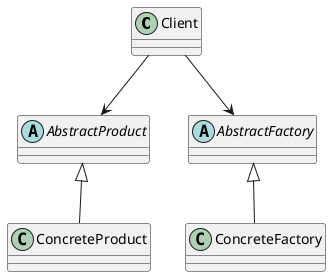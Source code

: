 @startuml

class Client
abstract class AbstractFactory
abstract class AbstractProduct

class ConcreteFactory
class ConcreteProduct

ConcreteFactory -up-|> AbstractFactory
ConcreteProduct -up-|> AbstractProduct

Client -down-> AbstractFactory
Client -down-> AbstractProduct

@enduml